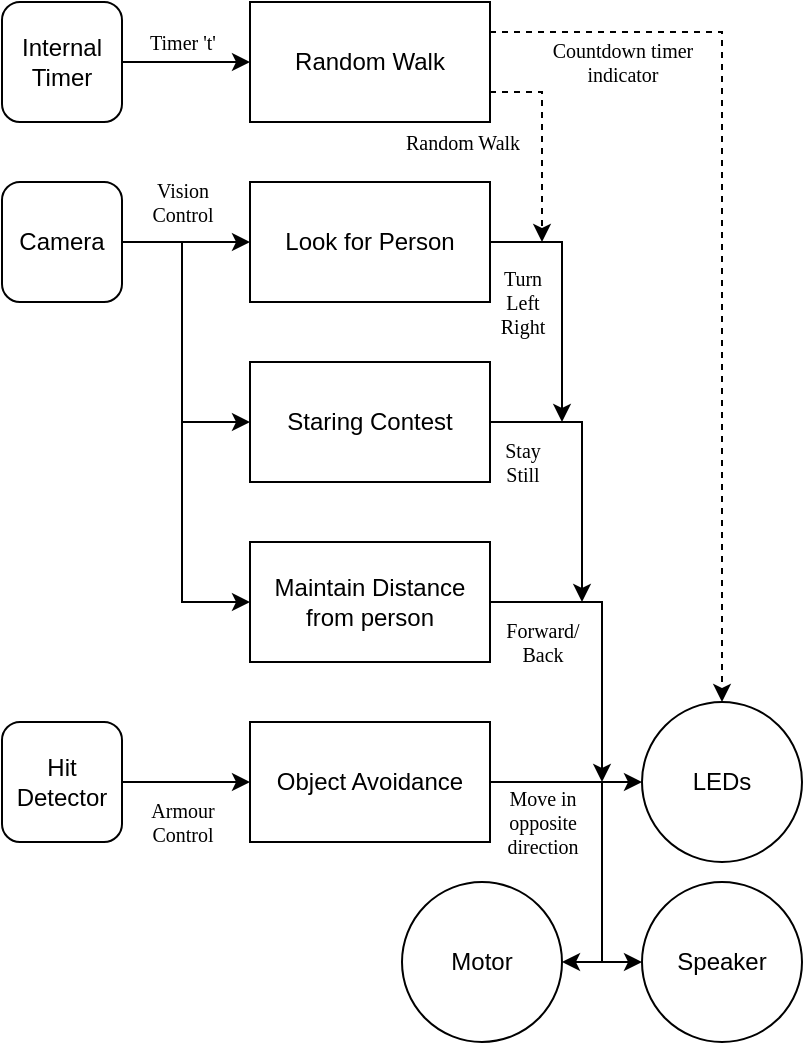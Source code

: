 <mxfile version="20.5.3" type="device"><diagram id="NmYLy3CAhe9oM4w6PHLh" name="Page-1"><mxGraphModel dx="981" dy="545" grid="1" gridSize="10" guides="1" tooltips="1" connect="1" arrows="1" fold="1" page="1" pageScale="1" pageWidth="827" pageHeight="1169" math="0" shadow="0"><root><mxCell id="0"/><mxCell id="1" parent="0"/><mxCell id="EU9FfB5oqz5VNk9Iyixw-49" value="" style="edgeStyle=orthogonalEdgeStyle;rounded=0;orthogonalLoop=1;jettySize=auto;html=1;endArrow=classic;endFill=1;endSize=6;exitX=1;exitY=0.5;exitDx=0;exitDy=0;entryX=1;entryY=0.5;entryDx=0;entryDy=0;" edge="1" parent="1" source="EU9FfB5oqz5VNk9Iyixw-1" target="EU9FfB5oqz5VNk9Iyixw-28"><mxGeometry relative="1" as="geometry"><Array as="points"><mxPoint x="530" y="600"/><mxPoint x="530" y="690"/></Array></mxGeometry></mxCell><mxCell id="EU9FfB5oqz5VNk9Iyixw-1" value="Object Avoidance" style="rounded=0;whiteSpace=wrap;html=1;" vertex="1" parent="1"><mxGeometry x="354" y="570" width="120" height="60" as="geometry"/></mxCell><mxCell id="EU9FfB5oqz5VNk9Iyixw-2" value="Random Walk" style="rounded=0;whiteSpace=wrap;html=1;" vertex="1" parent="1"><mxGeometry x="354" y="210" width="120" height="60" as="geometry"/></mxCell><mxCell id="EU9FfB5oqz5VNk9Iyixw-3" value="Staring Contest" style="rounded=0;whiteSpace=wrap;html=1;" vertex="1" parent="1"><mxGeometry x="354" y="390" width="120" height="60" as="geometry"/></mxCell><mxCell id="EU9FfB5oqz5VNk9Iyixw-58" value="&lt;div style=&quot;font-size: 10px;&quot;&gt;&lt;font style=&quot;font-size: 10px;&quot; face=&quot;Lucida Console&quot;&gt;Forward/&lt;/font&gt;&lt;/div&gt;&lt;div style=&quot;font-size: 10px;&quot;&gt;&lt;font style=&quot;font-size: 10px;&quot; face=&quot;Lucida Console&quot;&gt;Back&lt;br&gt;&lt;/font&gt;&lt;/div&gt;" style="edgeStyle=orthogonalEdgeStyle;rounded=0;orthogonalLoop=1;jettySize=auto;html=1;exitX=1;exitY=0.5;exitDx=0;exitDy=0;endArrow=classic;endFill=1;endSize=6;" edge="1" parent="1" source="EU9FfB5oqz5VNk9Iyixw-5"><mxGeometry x="-0.644" y="-20" relative="1" as="geometry"><mxPoint x="530" y="600" as="targetPoint"/><Array as="points"><mxPoint x="530" y="510"/><mxPoint x="530" y="600"/></Array><mxPoint as="offset"/></mxGeometry></mxCell><mxCell id="EU9FfB5oqz5VNk9Iyixw-5" value="Maintain Distance from person" style="rounded=0;whiteSpace=wrap;html=1;" vertex="1" parent="1"><mxGeometry x="354" y="480" width="120" height="60" as="geometry"/></mxCell><mxCell id="EU9FfB5oqz5VNk9Iyixw-6" value="Look for Person" style="rounded=0;whiteSpace=wrap;html=1;" vertex="1" parent="1"><mxGeometry x="354" y="300" width="120" height="60" as="geometry"/></mxCell><mxCell id="EU9FfB5oqz5VNk9Iyixw-23" style="edgeStyle=orthogonalEdgeStyle;rounded=0;orthogonalLoop=1;jettySize=auto;html=1;entryX=0;entryY=0.5;entryDx=0;entryDy=0;exitX=1;exitY=0.5;exitDx=0;exitDy=0;" edge="1" parent="1" source="EU9FfB5oqz5VNk9Iyixw-38" target="EU9FfB5oqz5VNk9Iyixw-6"><mxGeometry relative="1" as="geometry"><mxPoint x="210" y="510" as="sourcePoint"/><Array as="points"><mxPoint x="300" y="330"/><mxPoint x="300" y="330"/></Array></mxGeometry></mxCell><mxCell id="EU9FfB5oqz5VNk9Iyixw-22" value="&lt;div style=&quot;font-size: 10px;&quot;&gt;&lt;font style=&quot;font-size: 10px;&quot; face=&quot;Lucida Console&quot;&gt;Armour&lt;/font&gt;&lt;/div&gt;&lt;div style=&quot;font-size: 10px;&quot;&gt;&lt;font style=&quot;font-size: 10px;&quot; face=&quot;Lucida Console&quot;&gt;Control&lt;/font&gt;&lt;/div&gt;" style="edgeStyle=orthogonalEdgeStyle;rounded=0;orthogonalLoop=1;jettySize=auto;html=1;exitX=1;exitY=0.5;exitDx=0;exitDy=0;entryX=0;entryY=0.5;entryDx=0;entryDy=0;" edge="1" parent="1" source="EU9FfB5oqz5VNk9Iyixw-39" target="EU9FfB5oqz5VNk9Iyixw-1"><mxGeometry x="-0.062" y="-20" relative="1" as="geometry"><mxPoint x="210" y="600" as="sourcePoint"/><mxPoint as="offset"/></mxGeometry></mxCell><mxCell id="EU9FfB5oqz5VNk9Iyixw-24" value="" style="endArrow=classic;html=1;rounded=0;entryX=0;entryY=0.5;entryDx=0;entryDy=0;" edge="1" parent="1" target="EU9FfB5oqz5VNk9Iyixw-3"><mxGeometry width="50" height="50" relative="1" as="geometry"><mxPoint x="320" y="420" as="sourcePoint"/><mxPoint x="260" y="330" as="targetPoint"/></mxGeometry></mxCell><mxCell id="EU9FfB5oqz5VNk9Iyixw-26" value="" style="endArrow=classic;html=1;rounded=0;entryX=0;entryY=0.5;entryDx=0;entryDy=0;" edge="1" parent="1" target="EU9FfB5oqz5VNk9Iyixw-5"><mxGeometry width="50" height="50" relative="1" as="geometry"><mxPoint x="320" y="330" as="sourcePoint"/><mxPoint x="340" y="500" as="targetPoint"/><Array as="points"><mxPoint x="320" y="510"/></Array></mxGeometry></mxCell><mxCell id="EU9FfB5oqz5VNk9Iyixw-64" value="&lt;div style=&quot;font-size: 10px;&quot;&gt;&lt;font style=&quot;font-size: 10px;&quot;&gt;Vision&lt;/font&gt;&lt;/div&gt;&lt;div style=&quot;font-size: 10px;&quot;&gt;&lt;font style=&quot;font-size: 10px;&quot;&gt;Control&lt;/font&gt;&lt;/div&gt;" style="edgeLabel;html=1;align=center;verticalAlign=middle;resizable=0;points=[];fontFamily=Lucida Console;" vertex="1" connectable="0" parent="EU9FfB5oqz5VNk9Iyixw-26"><mxGeometry x="-0.281" y="-2" relative="1" as="geometry"><mxPoint x="2" y="-97" as="offset"/></mxGeometry></mxCell><mxCell id="EU9FfB5oqz5VNk9Iyixw-28" value="Motor" style="ellipse;whiteSpace=wrap;html=1;" vertex="1" parent="1"><mxGeometry x="430" y="650" width="80" height="80" as="geometry"/></mxCell><mxCell id="EU9FfB5oqz5VNk9Iyixw-38" value="Camera" style="rounded=1;whiteSpace=wrap;html=1;" vertex="1" parent="1"><mxGeometry x="230" y="300" width="60" height="60" as="geometry"/></mxCell><mxCell id="EU9FfB5oqz5VNk9Iyixw-39" value="Hit Detector" style="rounded=1;whiteSpace=wrap;html=1;" vertex="1" parent="1"><mxGeometry x="230" y="570" width="60" height="60" as="geometry"/></mxCell><mxCell id="EU9FfB5oqz5VNk9Iyixw-40" value="LEDs" style="ellipse;whiteSpace=wrap;html=1;aspect=fixed;" vertex="1" parent="1"><mxGeometry x="550" y="560" width="80" height="80" as="geometry"/></mxCell><mxCell id="EU9FfB5oqz5VNk9Iyixw-41" value="Speaker" style="ellipse;whiteSpace=wrap;html=1;" vertex="1" parent="1"><mxGeometry x="550" y="650" width="80" height="80" as="geometry"/></mxCell><mxCell id="EU9FfB5oqz5VNk9Iyixw-45" value="Internal Timer" style="rounded=1;whiteSpace=wrap;html=1;" vertex="1" parent="1"><mxGeometry x="230" y="210" width="60" height="60" as="geometry"/></mxCell><mxCell id="EU9FfB5oqz5VNk9Iyixw-46" value="&lt;font style=&quot;font-size: 10px;&quot; face=&quot;Lucida Console&quot;&gt;Timer 't'&lt;/font&gt;" style="endArrow=classic;html=1;rounded=0;exitX=1;exitY=0.5;exitDx=0;exitDy=0;entryX=0;entryY=0.5;entryDx=0;entryDy=0;" edge="1" parent="1" source="EU9FfB5oqz5VNk9Iyixw-45" target="EU9FfB5oqz5VNk9Iyixw-2"><mxGeometry x="-0.062" y="10" width="50" height="50" relative="1" as="geometry"><mxPoint x="700" y="460" as="sourcePoint"/><mxPoint x="750" y="410" as="targetPoint"/><mxPoint as="offset"/></mxGeometry></mxCell><mxCell id="EU9FfB5oqz5VNk9Iyixw-50" value="" style="endArrow=classic;html=1;rounded=0;endSize=6;entryX=0;entryY=0.5;entryDx=0;entryDy=0;" edge="1" parent="1" target="EU9FfB5oqz5VNk9Iyixw-41"><mxGeometry width="50" height="50" relative="1" as="geometry"><mxPoint x="530" y="690" as="sourcePoint"/><mxPoint x="540" y="460" as="targetPoint"/><Array as="points"/></mxGeometry></mxCell><mxCell id="EU9FfB5oqz5VNk9Iyixw-51" value="" style="endArrow=classic;html=1;rounded=0;endSize=6;entryX=0;entryY=0.5;entryDx=0;entryDy=0;" edge="1" parent="1" target="EU9FfB5oqz5VNk9Iyixw-40"><mxGeometry width="50" height="50" relative="1" as="geometry"><mxPoint x="500" y="600" as="sourcePoint"/><mxPoint x="540" y="440" as="targetPoint"/><Array as="points"/></mxGeometry></mxCell><mxCell id="EU9FfB5oqz5VNk9Iyixw-53" value="&lt;div style=&quot;font-size: 10px;&quot;&gt;&lt;font style=&quot;font-size: 10px;&quot; face=&quot;Lucida Console&quot;&gt;Countdown timer&lt;/font&gt;&lt;/div&gt;&lt;div style=&quot;font-size: 10px;&quot;&gt;&lt;font style=&quot;font-size: 10px;&quot; face=&quot;Lucida Console&quot;&gt;indicator&lt;br&gt;&lt;/font&gt;&lt;/div&gt;" style="endArrow=classic;dashed=1;html=1;rounded=0;endSize=6;exitX=1;exitY=0.25;exitDx=0;exitDy=0;entryX=0.5;entryY=0;entryDx=0;entryDy=0;endFill=1;" edge="1" parent="1" source="EU9FfB5oqz5VNk9Iyixw-2" target="EU9FfB5oqz5VNk9Iyixw-40"><mxGeometry x="-0.707" y="-15" width="50" height="50" relative="1" as="geometry"><mxPoint x="570" y="280" as="sourcePoint"/><mxPoint x="620" y="230" as="targetPoint"/><Array as="points"><mxPoint x="590" y="225"/></Array><mxPoint as="offset"/></mxGeometry></mxCell><mxCell id="EU9FfB5oqz5VNk9Iyixw-59" value="&lt;div style=&quot;font-size: 10px;&quot;&gt;&lt;font style=&quot;font-size: 10px;&quot;&gt;&lt;span style=&quot;background-color: rgb(255, 255, 255);&quot;&gt;&lt;font style=&quot;font-size: 10px;&quot; face=&quot;Lucida Console&quot;&gt;Stay&lt;/font&gt;&lt;/span&gt;&lt;/font&gt;&lt;/div&gt;&lt;div style=&quot;font-size: 10px;&quot;&gt;&lt;font style=&quot;font-size: 10px;&quot;&gt;&lt;span style=&quot;background-color: rgb(255, 255, 255);&quot;&gt;&lt;font style=&quot;font-size: 10px;&quot; face=&quot;Lucida Console&quot;&gt;Still&lt;br&gt;&lt;/font&gt;&lt;/span&gt;&lt;/font&gt;&lt;/div&gt;" style="endArrow=classic;html=1;rounded=0;endSize=6;exitX=1;exitY=0.5;exitDx=0;exitDy=0;" edge="1" parent="1" source="EU9FfB5oqz5VNk9Iyixw-3"><mxGeometry x="-0.765" y="-20" width="50" height="50" relative="1" as="geometry"><mxPoint x="520" y="440" as="sourcePoint"/><mxPoint x="520" y="510" as="targetPoint"/><Array as="points"><mxPoint x="520" y="420"/></Array><mxPoint as="offset"/></mxGeometry></mxCell><mxCell id="EU9FfB5oqz5VNk9Iyixw-60" value="&lt;div style=&quot;font-size: 10px;&quot;&gt;&lt;font style=&quot;font-size: 10px;&quot; face=&quot;Lucida Console&quot;&gt;Turn&lt;/font&gt;&lt;/div&gt;&lt;div style=&quot;font-size: 10px;&quot;&gt;&lt;font style=&quot;font-size: 10px;&quot; face=&quot;Lucida Console&quot;&gt;Left&lt;/font&gt;&lt;/div&gt;&lt;div style=&quot;font-size: 10px;&quot;&gt;&lt;font style=&quot;font-size: 10px;&quot; face=&quot;Lucida Console&quot;&gt;Right&lt;/font&gt;&lt;/div&gt;" style="endArrow=classic;html=1;rounded=0;endSize=6;exitX=1;exitY=0.5;exitDx=0;exitDy=0;" edge="1" parent="1" source="EU9FfB5oqz5VNk9Iyixw-6"><mxGeometry x="0.048" y="-20" width="50" height="50" relative="1" as="geometry"><mxPoint x="500" y="330" as="sourcePoint"/><mxPoint x="510" y="420" as="targetPoint"/><Array as="points"><mxPoint x="510" y="330"/></Array><mxPoint as="offset"/></mxGeometry></mxCell><mxCell id="EU9FfB5oqz5VNk9Iyixw-61" value="" style="endArrow=classic;dashed=1;html=1;rounded=0;endSize=6;exitX=1;exitY=0.75;exitDx=0;exitDy=0;endFill=1;" edge="1" parent="1" source="EU9FfB5oqz5VNk9Iyixw-2"><mxGeometry width="50" height="50" relative="1" as="geometry"><mxPoint x="484" y="250" as="sourcePoint"/><mxPoint x="500" y="330" as="targetPoint"/><Array as="points"><mxPoint x="500" y="255"/></Array></mxGeometry></mxCell><mxCell id="EU9FfB5oqz5VNk9Iyixw-65" value="Random Walk" style="edgeLabel;html=1;align=center;verticalAlign=middle;resizable=0;points=[];fontSize=10;fontFamily=Lucida Console;" vertex="1" connectable="0" parent="EU9FfB5oqz5VNk9Iyixw-61"><mxGeometry x="-0.128" relative="1" as="geometry"><mxPoint x="-40" y="7" as="offset"/></mxGeometry></mxCell><mxCell id="EU9FfB5oqz5VNk9Iyixw-67" value="&lt;div style=&quot;&quot;&gt;&lt;font style=&quot;font-size: 10px;&quot;&gt;Move in&lt;/font&gt;&lt;/div&gt;&lt;div style=&quot;&quot;&gt;&lt;font style=&quot;font-size: 10px;&quot;&gt;opposite&lt;/font&gt;&lt;/div&gt;&lt;div style=&quot;&quot;&gt;&lt;font style=&quot;font-size: 10px;&quot;&gt;direction&lt;br&gt;&lt;/font&gt;&lt;/div&gt;" style="text;html=1;align=center;verticalAlign=middle;resizable=0;points=[];autosize=1;strokeColor=none;fillColor=none;fontSize=10;fontFamily=Lucida Console;" vertex="1" parent="1"><mxGeometry x="460" y="595" width="80" height="50" as="geometry"/></mxCell></root></mxGraphModel></diagram></mxfile>
